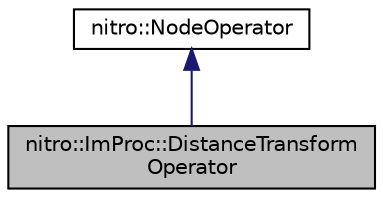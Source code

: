 digraph "nitro::ImProc::DistanceTransformOperator"
{
 // LATEX_PDF_SIZE
  edge [fontname="Helvetica",fontsize="10",labelfontname="Helvetica",labelfontsize="10"];
  node [fontname="Helvetica",fontsize="10",shape=record];
  Node1 [label="nitro::ImProc::DistanceTransform\lOperator",height=0.2,width=0.4,color="black", fillcolor="grey75", style="filled", fontcolor="black",tooltip=" "];
  Node2 -> Node1 [dir="back",color="midnightblue",fontsize="10",style="solid",fontname="Helvetica"];
  Node2 [label="nitro::NodeOperator",height=0.2,width=0.4,color="black", fillcolor="white", style="filled",URL="$d0/d72/classnitro_1_1NodeOperator.html",tooltip="A class that encapsulates the action executed when the node is evaluated. This is the primary compone..."];
}

